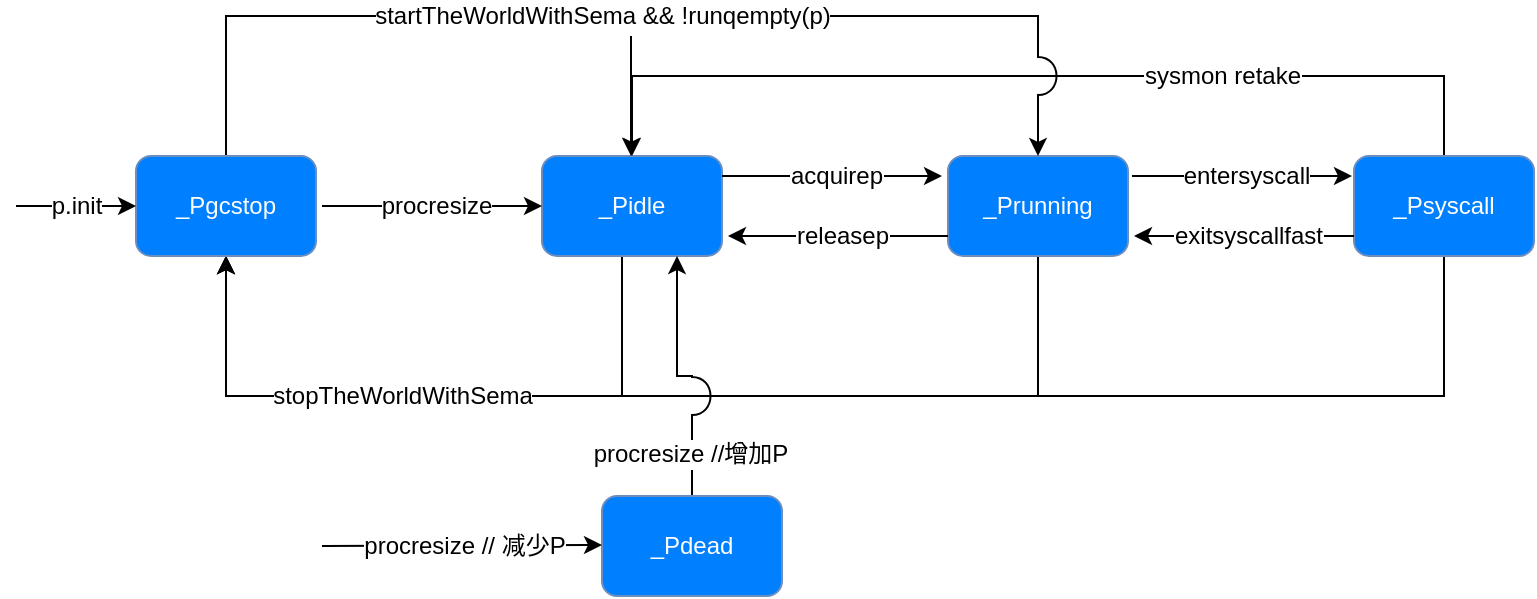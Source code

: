 <mxfile version="12.3.2" type="device" pages="1"><diagram id="wGE1wd2lsG-eyCQJd7Lx" name="第 1 页"><mxGraphModel dx="1773" dy="680" grid="1" gridSize="10" guides="1" tooltips="1" connect="1" arrows="1" fold="1" page="1" pageScale="1" pageWidth="827" pageHeight="1169" math="0" shadow="0"><root><mxCell id="0"/><mxCell id="1" parent="0"/><mxCell id="wzC9GpZelhSaSV9O4hq8-22" style="edgeStyle=orthogonalEdgeStyle;rounded=0;orthogonalLoop=1;jettySize=auto;html=1;entryX=0.5;entryY=1;entryDx=0;entryDy=0;startArrow=none;startFill=0;endArrow=classic;endFill=1;fontColor=#FFFFFF;" parent="1" source="wzC9GpZelhSaSV9O4hq8-1" target="wzC9GpZelhSaSV9O4hq8-20" edge="1"><mxGeometry relative="1" as="geometry"><Array as="points"><mxPoint x="250" y="430"/><mxPoint x="52" y="430"/></Array></mxGeometry></mxCell><mxCell id="wzC9GpZelhSaSV9O4hq8-1" value="_Pidle" style="rounded=1;whiteSpace=wrap;html=1;fillColor=#007FFF;strokeColor=#6c8ebf;fontColor=#FFFFFF;" parent="1" vertex="1"><mxGeometry x="210" y="310" width="90" height="50" as="geometry"/></mxCell><mxCell id="wzC9GpZelhSaSV9O4hq8-21" style="edgeStyle=orthogonalEdgeStyle;rounded=0;orthogonalLoop=1;jettySize=auto;html=1;entryX=0.5;entryY=1;entryDx=0;entryDy=0;startArrow=none;startFill=0;endArrow=classic;endFill=1;fontColor=#FFFFFF;jumpStyle=arc;jumpSize=19;" parent="1" source="wzC9GpZelhSaSV9O4hq8-2" target="wzC9GpZelhSaSV9O4hq8-20" edge="1"><mxGeometry relative="1" as="geometry"><Array as="points"><mxPoint x="458" y="430"/><mxPoint x="52" y="430"/></Array></mxGeometry></mxCell><mxCell id="wzC9GpZelhSaSV9O4hq8-2" value="_Prunning" style="rounded=1;whiteSpace=wrap;html=1;fillColor=#007FFF;strokeColor=#6c8ebf;fontColor=#FFFFFF;" parent="1" vertex="1"><mxGeometry x="413" y="310" width="90" height="50" as="geometry"/></mxCell><mxCell id="wzC9GpZelhSaSV9O4hq8-25" style="edgeStyle=orthogonalEdgeStyle;rounded=0;orthogonalLoop=1;jettySize=auto;html=1;entryX=0.5;entryY=1;entryDx=0;entryDy=0;startArrow=none;startFill=0;endArrow=classic;endFill=1;fontColor=#FFFFFF;jumpStyle=arc;jumpSize=19;" parent="1" source="wzC9GpZelhSaSV9O4hq8-8" target="wzC9GpZelhSaSV9O4hq8-20" edge="1"><mxGeometry relative="1" as="geometry"><Array as="points"><mxPoint x="661" y="430"/><mxPoint x="52" y="430"/></Array></mxGeometry></mxCell><mxCell id="wzC9GpZelhSaSV9O4hq8-26" value="&lt;font color=&quot;#000000&quot;&gt;stopTheWorldWithSema&lt;/font&gt;" style="text;html=1;align=center;verticalAlign=middle;resizable=0;points=[];;labelBackgroundColor=#ffffff;fontColor=#FFFFFF;" parent="wzC9GpZelhSaSV9O4hq8-25" vertex="1" connectable="0"><mxGeometry x="0.615" y="-1" relative="1" as="geometry"><mxPoint x="14" y="1" as="offset"/></mxGeometry></mxCell><mxCell id="CyR_sD5I9-eaIRYib1RD-1" style="edgeStyle=orthogonalEdgeStyle;rounded=0;jumpStyle=arc;jumpSize=19;orthogonalLoop=1;jettySize=auto;html=1;entryX=0.5;entryY=0;entryDx=0;entryDy=0;" edge="1" parent="1" source="wzC9GpZelhSaSV9O4hq8-8" target="wzC9GpZelhSaSV9O4hq8-1"><mxGeometry relative="1" as="geometry"><Array as="points"><mxPoint x="661" y="270"/><mxPoint x="255" y="270"/></Array></mxGeometry></mxCell><mxCell id="CyR_sD5I9-eaIRYib1RD-3" value="sysmon retake" style="text;html=1;align=center;verticalAlign=middle;resizable=0;points=[];;labelBackgroundColor=#ffffff;" vertex="1" connectable="0" parent="CyR_sD5I9-eaIRYib1RD-1"><mxGeometry x="-0.239" y="1" relative="1" as="geometry"><mxPoint x="34" y="-1" as="offset"/></mxGeometry></mxCell><mxCell id="wzC9GpZelhSaSV9O4hq8-8" value="_Psyscall" style="rounded=1;whiteSpace=wrap;html=1;fillColor=#007FFF;strokeColor=#6c8ebf;fontColor=#FFFFFF;" parent="1" vertex="1"><mxGeometry x="616" y="310" width="90" height="50" as="geometry"/></mxCell><mxCell id="wzC9GpZelhSaSV9O4hq8-10" value="" style="endArrow=classic;html=1;fontColor=#FFFFFF;" parent="1" edge="1"><mxGeometry width="50" height="50" relative="1" as="geometry"><mxPoint x="300" y="320" as="sourcePoint"/><mxPoint x="410" y="320" as="targetPoint"/></mxGeometry></mxCell><mxCell id="wzC9GpZelhSaSV9O4hq8-11" value="&lt;font color=&quot;#000000&quot;&gt;acquirep&lt;/font&gt;" style="text;html=1;align=center;verticalAlign=middle;resizable=0;points=[];;labelBackgroundColor=#ffffff;fontColor=#FFFFFF;" parent="wzC9GpZelhSaSV9O4hq8-10" vertex="1" connectable="0"><mxGeometry x="-0.236" y="-1" relative="1" as="geometry"><mxPoint x="14.5" y="-1" as="offset"/></mxGeometry></mxCell><mxCell id="wzC9GpZelhSaSV9O4hq8-14" value="" style="endArrow=none;html=1;fontColor=#FFFFFF;startArrow=classic;startFill=1;endFill=0;" parent="1" edge="1"><mxGeometry width="50" height="50" relative="1" as="geometry"><mxPoint x="303" y="350" as="sourcePoint"/><mxPoint x="413" y="350" as="targetPoint"/></mxGeometry></mxCell><mxCell id="wzC9GpZelhSaSV9O4hq8-15" value="&lt;font color=&quot;#000000&quot;&gt;releasep&lt;/font&gt;" style="text;html=1;align=center;verticalAlign=middle;resizable=0;points=[];;labelBackgroundColor=#ffffff;fontColor=#FFFFFF;" parent="wzC9GpZelhSaSV9O4hq8-14" vertex="1" connectable="0"><mxGeometry x="-0.236" y="-1" relative="1" as="geometry"><mxPoint x="14.5" y="-1" as="offset"/></mxGeometry></mxCell><mxCell id="wzC9GpZelhSaSV9O4hq8-16" value="" style="endArrow=classic;html=1;fontColor=#FFFFFF;" parent="1" edge="1"><mxGeometry width="50" height="50" relative="1" as="geometry"><mxPoint x="505" y="320" as="sourcePoint"/><mxPoint x="615" y="320" as="targetPoint"/></mxGeometry></mxCell><mxCell id="wzC9GpZelhSaSV9O4hq8-17" value="&lt;font color=&quot;#000000&quot;&gt;entersyscall&lt;/font&gt;" style="text;html=1;align=center;verticalAlign=middle;resizable=0;points=[];;labelBackgroundColor=#ffffff;fontColor=#FFFFFF;" parent="wzC9GpZelhSaSV9O4hq8-16" vertex="1" connectable="0"><mxGeometry x="-0.236" y="-1" relative="1" as="geometry"><mxPoint x="14.5" y="-1" as="offset"/></mxGeometry></mxCell><mxCell id="wzC9GpZelhSaSV9O4hq8-18" value="" style="endArrow=none;html=1;fontColor=#FFFFFF;startArrow=classic;startFill=1;endFill=0;" parent="1" edge="1"><mxGeometry width="50" height="50" relative="1" as="geometry"><mxPoint x="506" y="350" as="sourcePoint"/><mxPoint x="616" y="350" as="targetPoint"/></mxGeometry></mxCell><mxCell id="wzC9GpZelhSaSV9O4hq8-19" value="&lt;font color=&quot;#000000&quot;&gt;exitsyscallfast&lt;/font&gt;" style="text;html=1;align=center;verticalAlign=middle;resizable=0;points=[];;labelBackgroundColor=#ffffff;fontColor=#FFFFFF;" parent="wzC9GpZelhSaSV9O4hq8-18" vertex="1" connectable="0"><mxGeometry x="-0.236" y="-1" relative="1" as="geometry"><mxPoint x="14.5" y="-1" as="offset"/></mxGeometry></mxCell><mxCell id="wzC9GpZelhSaSV9O4hq8-29" style="edgeStyle=orthogonalEdgeStyle;rounded=0;orthogonalLoop=1;jettySize=auto;html=1;entryX=0.5;entryY=0;entryDx=0;entryDy=0;startArrow=none;startFill=0;endArrow=classic;endFill=1;fontColor=#FFFFFF;jumpStyle=arc;jumpSize=19;" parent="1" source="wzC9GpZelhSaSV9O4hq8-20" target="wzC9GpZelhSaSV9O4hq8-2" edge="1"><mxGeometry relative="1" as="geometry"><Array as="points"><mxPoint x="52" y="240"/><mxPoint x="458" y="240"/></Array></mxGeometry></mxCell><mxCell id="wzC9GpZelhSaSV9O4hq8-31" value="startTheWorldWithSema &amp;amp;&amp;amp; !runqempty(p)" style="text;html=1;align=center;verticalAlign=middle;resizable=0;points=[];;labelBackgroundColor=#ffffff;fontColor=#000000;" parent="wzC9GpZelhSaSV9O4hq8-29" vertex="1" connectable="0"><mxGeometry x="-0.044" y="-4" relative="1" as="geometry"><mxPoint x="-3" y="-4" as="offset"/></mxGeometry></mxCell><mxCell id="wzC9GpZelhSaSV9O4hq8-20" value="_Pgcstop" style="rounded=1;whiteSpace=wrap;html=1;fillColor=#007FFF;strokeColor=#6c8ebf;fontColor=#FFFFFF;" parent="1" vertex="1"><mxGeometry x="7" y="310" width="90" height="50" as="geometry"/></mxCell><mxCell id="wzC9GpZelhSaSV9O4hq8-23" value="" style="endArrow=classic;html=1;fontColor=#FFFFFF;" parent="1" edge="1"><mxGeometry width="50" height="50" relative="1" as="geometry"><mxPoint x="-53" y="335" as="sourcePoint"/><mxPoint x="7" y="335" as="targetPoint"/></mxGeometry></mxCell><mxCell id="wzC9GpZelhSaSV9O4hq8-24" value="&lt;font color=&quot;#000000&quot;&gt;p.init&lt;/font&gt;" style="text;html=1;align=center;verticalAlign=middle;resizable=0;points=[];;labelBackgroundColor=#ffffff;fontColor=#FFFFFF;" parent="wzC9GpZelhSaSV9O4hq8-23" vertex="1" connectable="0"><mxGeometry x="-0.236" y="-1" relative="1" as="geometry"><mxPoint x="7" y="-1" as="offset"/></mxGeometry></mxCell><mxCell id="wzC9GpZelhSaSV9O4hq8-27" value="" style="endArrow=classic;html=1;fontColor=#FFFFFF;" parent="1" edge="1"><mxGeometry width="50" height="50" relative="1" as="geometry"><mxPoint x="100" y="335" as="sourcePoint"/><mxPoint x="210" y="335" as="targetPoint"/></mxGeometry></mxCell><mxCell id="wzC9GpZelhSaSV9O4hq8-28" value="&lt;font color=&quot;#000000&quot;&gt;procresize&lt;/font&gt;" style="text;html=1;align=center;verticalAlign=middle;resizable=0;points=[];;labelBackgroundColor=#ffffff;fontColor=#FFFFFF;" parent="wzC9GpZelhSaSV9O4hq8-27" vertex="1" connectable="0"><mxGeometry x="-0.236" y="-1" relative="1" as="geometry"><mxPoint x="14.5" y="-1" as="offset"/></mxGeometry></mxCell><mxCell id="CyR_sD5I9-eaIRYib1RD-5" value="" style="endArrow=classic;html=1;" edge="1" parent="1"><mxGeometry width="50" height="50" relative="1" as="geometry"><mxPoint x="254.5" y="250" as="sourcePoint"/><mxPoint x="254.5" y="310" as="targetPoint"/></mxGeometry></mxCell><mxCell id="CyR_sD5I9-eaIRYib1RD-8" style="edgeStyle=orthogonalEdgeStyle;rounded=0;jumpStyle=arc;jumpSize=19;orthogonalLoop=1;jettySize=auto;html=1;entryX=0.75;entryY=1;entryDx=0;entryDy=0;" edge="1" parent="1" source="CyR_sD5I9-eaIRYib1RD-6" target="wzC9GpZelhSaSV9O4hq8-1"><mxGeometry relative="1" as="geometry"/></mxCell><mxCell id="CyR_sD5I9-eaIRYib1RD-9" value="procresize //增加P" style="text;html=1;align=center;verticalAlign=middle;resizable=0;points=[];;labelBackgroundColor=#ffffff;" vertex="1" connectable="0" parent="CyR_sD5I9-eaIRYib1RD-8"><mxGeometry x="-0.669" y="1" relative="1" as="geometry"><mxPoint as="offset"/></mxGeometry></mxCell><mxCell id="CyR_sD5I9-eaIRYib1RD-6" value="_Pdead" style="rounded=1;whiteSpace=wrap;html=1;fillColor=#007FFF;strokeColor=#6c8ebf;fontColor=#FFFFFF;" vertex="1" parent="1"><mxGeometry x="240" y="480" width="90" height="50" as="geometry"/></mxCell><mxCell id="CyR_sD5I9-eaIRYib1RD-10" value="" style="endArrow=classic;html=1;fontColor=#FFFFFF;" edge="1" parent="1"><mxGeometry width="50" height="50" relative="1" as="geometry"><mxPoint x="100" y="505" as="sourcePoint"/><mxPoint x="240" y="504.5" as="targetPoint"/></mxGeometry></mxCell><mxCell id="CyR_sD5I9-eaIRYib1RD-11" value="&lt;font color=&quot;#000000&quot;&gt;procresize // 减少P&lt;/font&gt;" style="text;html=1;align=center;verticalAlign=middle;resizable=0;points=[];;labelBackgroundColor=#ffffff;fontColor=#FFFFFF;" vertex="1" connectable="0" parent="CyR_sD5I9-eaIRYib1RD-10"><mxGeometry x="-0.236" y="-1" relative="1" as="geometry"><mxPoint x="17" y="-1" as="offset"/></mxGeometry></mxCell></root></mxGraphModel></diagram></mxfile>